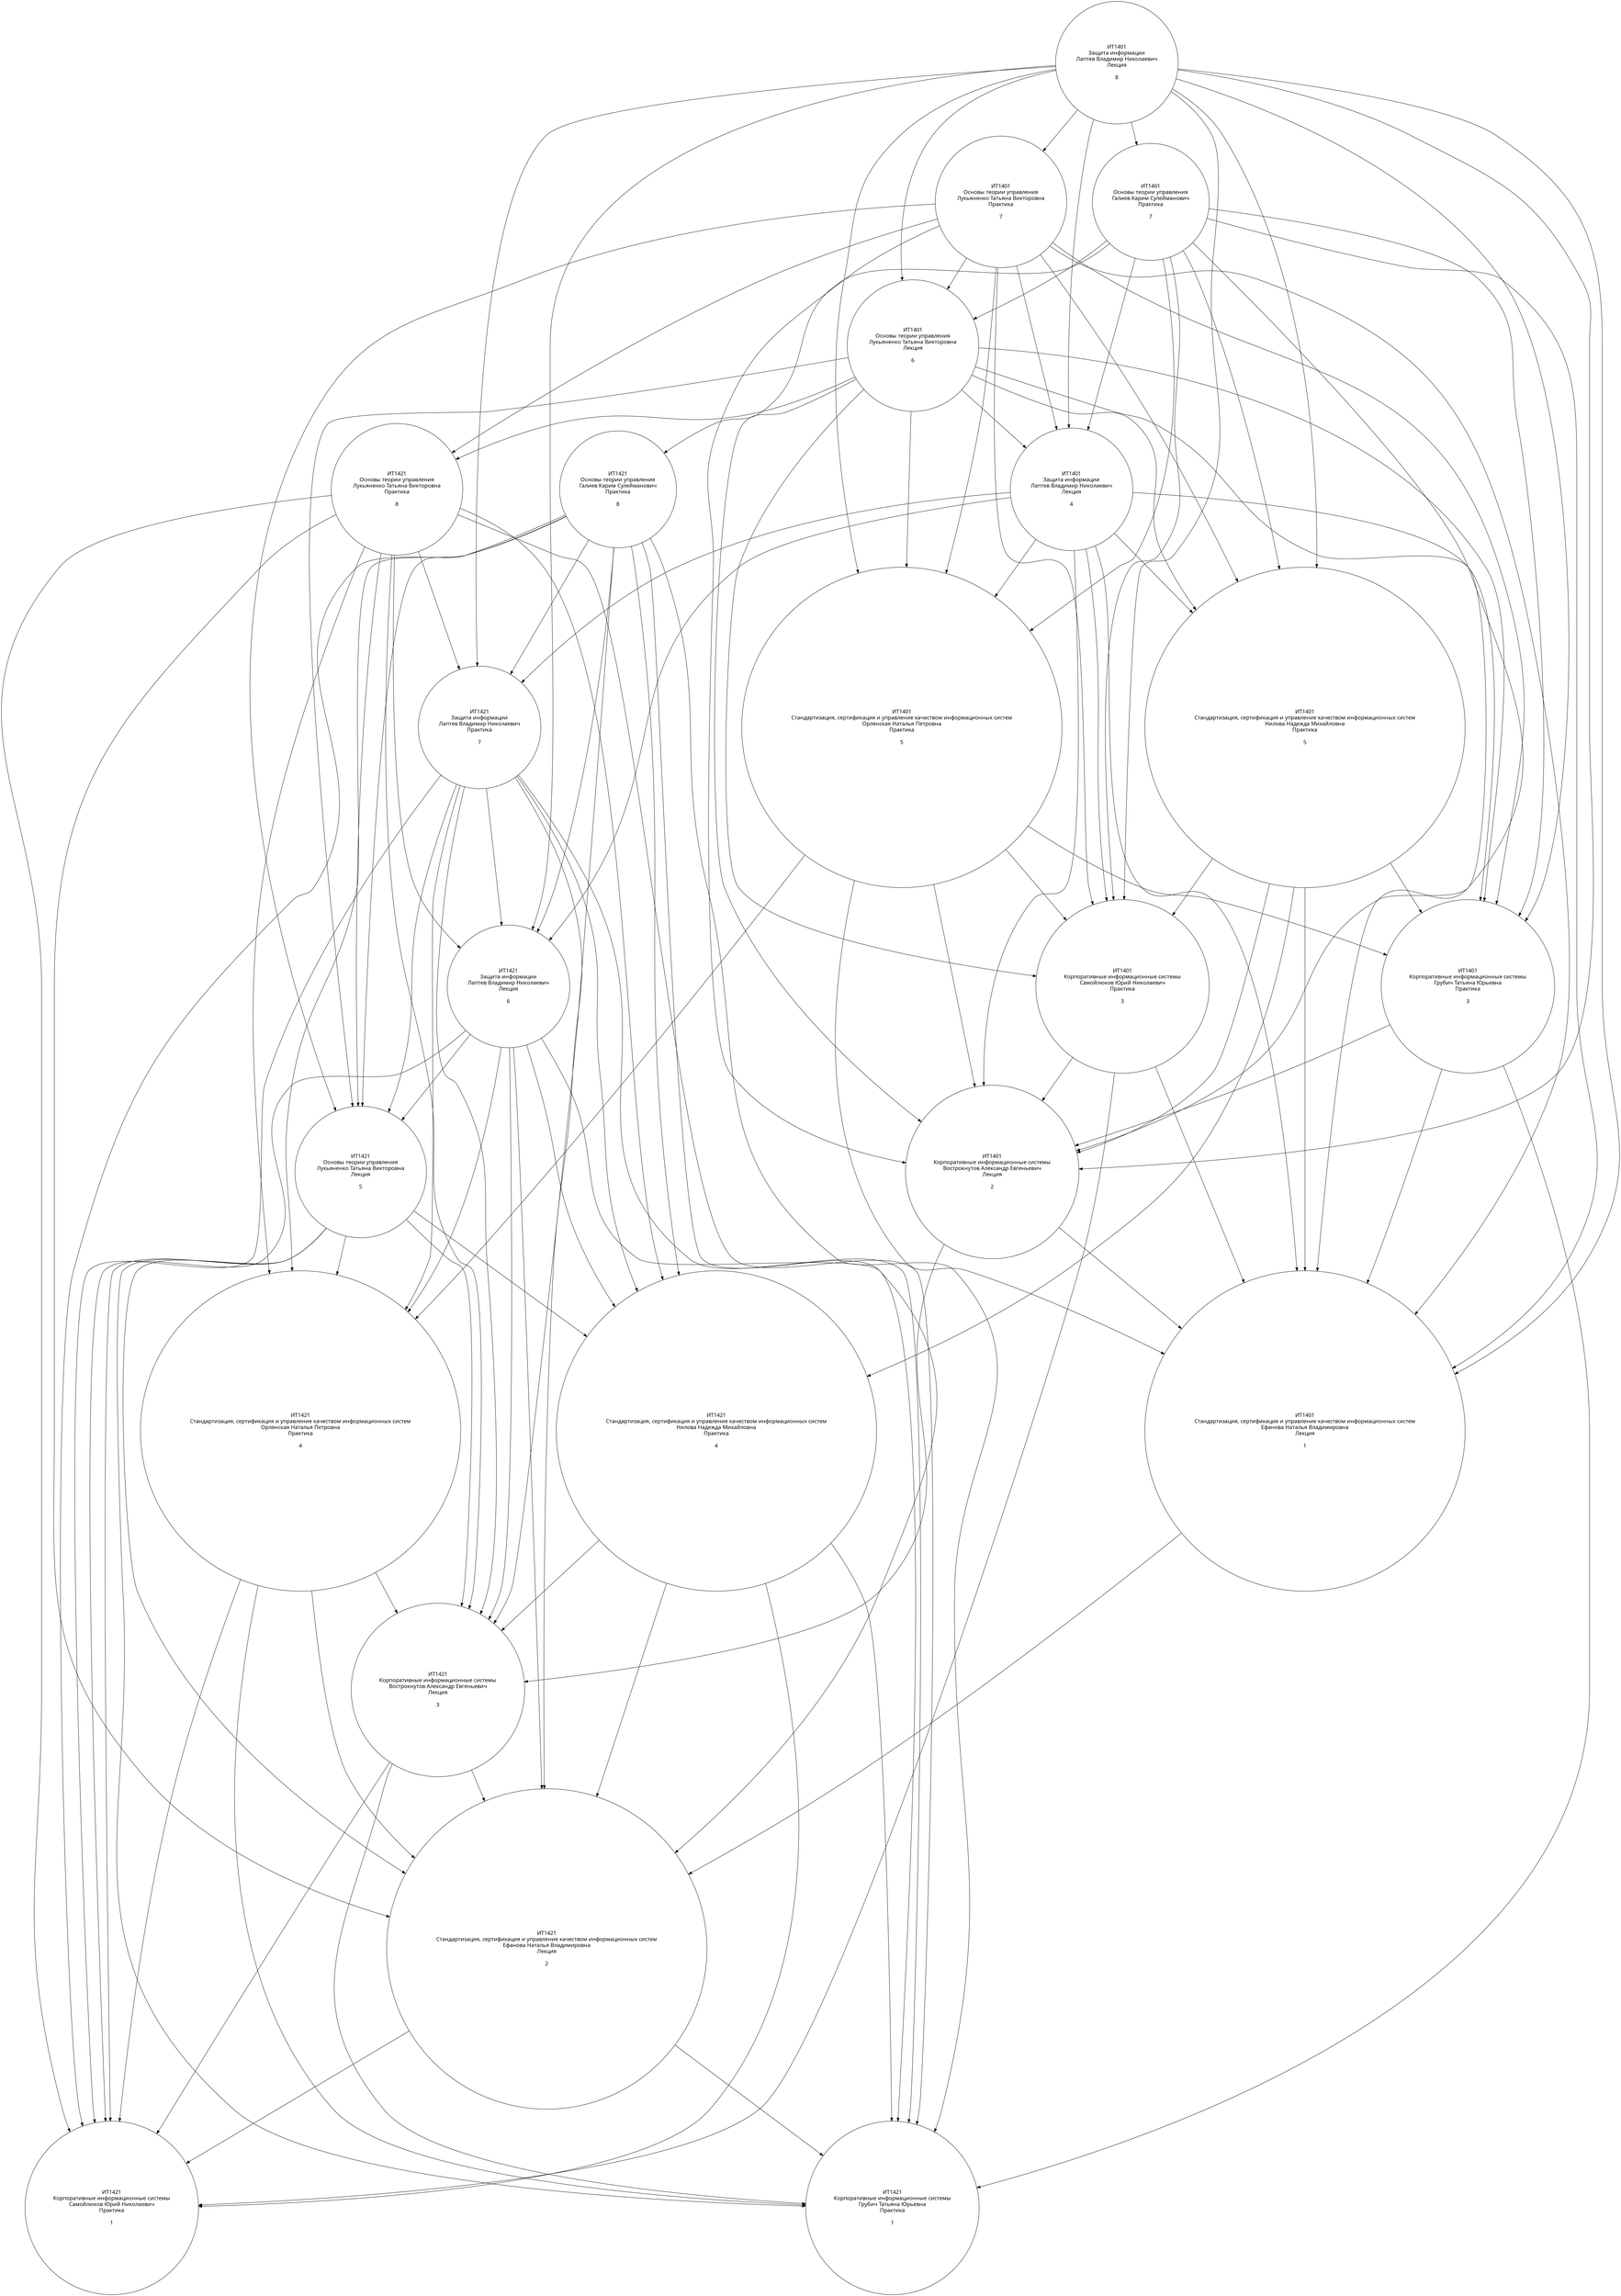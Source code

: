 digraph G {
0 [fontname="Calibri",  fontsize=16, shape=circle, label="ИТ1421
Корпоративные информационные системы
Самойлюков Юрий Николаевич
Практика

1"];
1 [fontname="Calibri",  fontsize=16, shape=circle, label="ИТ1421
Корпоративные информационные системы
Грубич Татьяна Юрьевна
Практика

1"];
2 [fontname="Calibri",  fontsize=16, shape=circle, label="ИТ1421
Стандартизация, сертификация и управление качеством информационных систем
Ефанова Наталья Владимировна
Лекция

2"];
3 [fontname="Calibri",  fontsize=16, shape=circle, label="ИТ1421
Корпоративные информационные системы
Вострокнутов Александр Евгеньевич
Лекция

3"];
4 [fontname="Calibri",  fontsize=16, shape=circle, label="ИТ1421
Стандартизация, сертификация и управление качеством информационных систем
Нилова Надежда Михайловна
Практика

4"];
5 [fontname="Calibri",  fontsize=16, shape=circle, label="ИТ1421
Стандартизация, сертификация и управление качеством информационных систем
Орлянская Наталья Петровна
Практика

4"];
6 [fontname="Calibri",  fontsize=16, shape=circle, label="ИТ1421
Основы теории управления
Лукьяненко Татьяна Викторовна
Лекция

5"];
7 [fontname="Calibri",  fontsize=16, shape=circle, label="ИТ1421
Защита информации
Лаптев Владимир Николаевич
Лекция

6"];
8 [fontname="Calibri",  fontsize=16, shape=circle, label="ИТ1421
Защита информации
Лаптев Владимир Николаевич
Практика

7"];
9 [fontname="Calibri",  fontsize=16, shape=circle, label="ИТ1421
Основы теории управления
Лукьяненко Татьяна Викторовна
Практика

8"];
10 [fontname="Calibri",  fontsize=16, shape=circle, label="ИТ1421
Основы теории управления
Галиев Карим Сулейманович
Практика

8"];
11 [fontname="Calibri",  fontsize=16, shape=circle, label="ИТ1401
Стандартизация, сертификация и управление качеством информационных систем
Ефанова Наталья Владимировна
Лекция

1"];
12 [fontname="Calibri",  fontsize=16, shape=circle, label="ИТ1401
Корпоративные информационные системы
Вострокнутов Александр Евгеньевич
Лекция

2"];
13 [fontname="Calibri",  fontsize=16, shape=circle, label="ИТ1401
Корпоративные информационные системы
Грубич Татьяна Юрьевна
Практика

3"];
14 [fontname="Calibri",  fontsize=16, shape=circle, label="ИТ1401
Корпоративные информационные системы
Самойлюков Юрий Николаевич
Практика

3"];
15 [fontname="Calibri",  fontsize=16, shape=circle, label="ИТ1401
Стандартизация, сертификация и управление качеством информационных систем
Нилова Надежда Михайловна
Практика

5"];
16 [fontname="Calibri",  fontsize=16, shape=circle, label="ИТ1401
Стандартизация, сертификация и управление качеством информационных систем
Орлянская Наталья Петровна
Практика

5"];
17 [fontname="Calibri",  fontsize=16, shape=circle, label="ИТ1401
Защита информации
Лаптев Владимир Николаевич
Лекция

4"];
18 [fontname="Calibri",  fontsize=16, shape=circle, label="ИТ1401
Основы теории управления
Лукьяненко Татьяна Викторовна
Лекция

6"];
19 [fontname="Calibri",  fontsize=16, shape=circle, label="ИТ1401
Основы теории управления
Лукьяненко Татьяна Викторовна
Практика

7"];
20 [fontname="Calibri",  fontsize=16, shape=circle, label="ИТ1401
Основы теории управления
Галиев Карим Сулейманович
Практика

7"];
21 [fontname="Calibri",  fontsize=16, shape=circle, label="ИТ1401
Защита информации
Лаптев Владимир Николаевич
Лекция

8"];
2 -> 0 [ fontname="Calibri",  fontsize=8];
2 -> 1 [ fontname="Calibri",  fontsize=8];
3 -> 0 [ fontname="Calibri",  fontsize=8];
3 -> 1 [ fontname="Calibri",  fontsize=8];
3 -> 2 [ fontname="Calibri",  fontsize=8];
4 -> 0 [ fontname="Calibri",  fontsize=8];
4 -> 1 [ fontname="Calibri",  fontsize=8];
4 -> 2 [ fontname="Calibri",  fontsize=8];
4 -> 3 [ fontname="Calibri",  fontsize=8];
5 -> 0 [ fontname="Calibri",  fontsize=8];
5 -> 1 [ fontname="Calibri",  fontsize=8];
5 -> 2 [ fontname="Calibri",  fontsize=8];
5 -> 3 [ fontname="Calibri",  fontsize=8];
6 -> 0 [ fontname="Calibri",  fontsize=8];
6 -> 1 [ fontname="Calibri",  fontsize=8];
6 -> 2 [ fontname="Calibri",  fontsize=8];
6 -> 3 [ fontname="Calibri",  fontsize=8];
6 -> 4 [ fontname="Calibri",  fontsize=8];
6 -> 5 [ fontname="Calibri",  fontsize=8];
7 -> 0 [ fontname="Calibri",  fontsize=8];
7 -> 1 [ fontname="Calibri",  fontsize=8];
7 -> 2 [ fontname="Calibri",  fontsize=8];
7 -> 3 [ fontname="Calibri",  fontsize=8];
7 -> 4 [ fontname="Calibri",  fontsize=8];
7 -> 5 [ fontname="Calibri",  fontsize=8];
7 -> 6 [ fontname="Calibri",  fontsize=8];
8 -> 0 [ fontname="Calibri",  fontsize=8];
8 -> 1 [ fontname="Calibri",  fontsize=8];
8 -> 2 [ fontname="Calibri",  fontsize=8];
8 -> 3 [ fontname="Calibri",  fontsize=8];
8 -> 4 [ fontname="Calibri",  fontsize=8];
8 -> 5 [ fontname="Calibri",  fontsize=8];
8 -> 6 [ fontname="Calibri",  fontsize=8];
8 -> 7 [ fontname="Calibri",  fontsize=8];
9 -> 0 [ fontname="Calibri",  fontsize=8];
9 -> 1 [ fontname="Calibri",  fontsize=8];
9 -> 2 [ fontname="Calibri",  fontsize=8];
9 -> 3 [ fontname="Calibri",  fontsize=8];
9 -> 4 [ fontname="Calibri",  fontsize=8];
9 -> 5 [ fontname="Calibri",  fontsize=8];
9 -> 6 [ fontname="Calibri",  fontsize=8];
9 -> 7 [ fontname="Calibri",  fontsize=8];
9 -> 8 [ fontname="Calibri",  fontsize=8];
10 -> 0 [ fontname="Calibri",  fontsize=8];
10 -> 1 [ fontname="Calibri",  fontsize=8];
10 -> 2 [ fontname="Calibri",  fontsize=8];
10 -> 3 [ fontname="Calibri",  fontsize=8];
10 -> 4 [ fontname="Calibri",  fontsize=8];
10 -> 5 [ fontname="Calibri",  fontsize=8];
10 -> 6 [ fontname="Calibri",  fontsize=8];
10 -> 7 [ fontname="Calibri",  fontsize=8];
10 -> 8 [ fontname="Calibri",  fontsize=8];
11 -> 2 [ fontname="Calibri",  fontsize=8];
12 -> 3 [ fontname="Calibri",  fontsize=8];
12 -> 11 [ fontname="Calibri",  fontsize=8];
13 -> 1 [ fontname="Calibri",  fontsize=8];
13 -> 11 [ fontname="Calibri",  fontsize=8];
13 -> 12 [ fontname="Calibri",  fontsize=8];
14 -> 0 [ fontname="Calibri",  fontsize=8];
14 -> 11 [ fontname="Calibri",  fontsize=8];
14 -> 12 [ fontname="Calibri",  fontsize=8];
15 -> 4 [ fontname="Calibri",  fontsize=8];
15 -> 11 [ fontname="Calibri",  fontsize=8];
15 -> 12 [ fontname="Calibri",  fontsize=8];
15 -> 13 [ fontname="Calibri",  fontsize=8];
15 -> 14 [ fontname="Calibri",  fontsize=8];
16 -> 5 [ fontname="Calibri",  fontsize=8];
16 -> 11 [ fontname="Calibri",  fontsize=8];
16 -> 12 [ fontname="Calibri",  fontsize=8];
16 -> 13 [ fontname="Calibri",  fontsize=8];
16 -> 14 [ fontname="Calibri",  fontsize=8];
17 -> 7 [ fontname="Calibri",  fontsize=8];
17 -> 8 [ fontname="Calibri",  fontsize=8];
17 -> 11 [ fontname="Calibri",  fontsize=8];
17 -> 12 [ fontname="Calibri",  fontsize=8];
17 -> 13 [ fontname="Calibri",  fontsize=8];
17 -> 14 [ fontname="Calibri",  fontsize=8];
17 -> 15 [ fontname="Calibri",  fontsize=8];
17 -> 16 [ fontname="Calibri",  fontsize=8];
18 -> 6 [ fontname="Calibri",  fontsize=8];
18 -> 9 [ fontname="Calibri",  fontsize=8];
18 -> 11 [ fontname="Calibri",  fontsize=8];
18 -> 12 [ fontname="Calibri",  fontsize=8];
18 -> 13 [ fontname="Calibri",  fontsize=8];
18 -> 14 [ fontname="Calibri",  fontsize=8];
18 -> 15 [ fontname="Calibri",  fontsize=8];
18 -> 16 [ fontname="Calibri",  fontsize=8];
18 -> 17 [ fontname="Calibri",  fontsize=8];
19 -> 6 [ fontname="Calibri",  fontsize=8];
19 -> 9 [ fontname="Calibri",  fontsize=8];
19 -> 11 [ fontname="Calibri",  fontsize=8];
19 -> 12 [ fontname="Calibri",  fontsize=8];
19 -> 13 [ fontname="Calibri",  fontsize=8];
19 -> 14 [ fontname="Calibri",  fontsize=8];
19 -> 15 [ fontname="Calibri",  fontsize=8];
19 -> 16 [ fontname="Calibri",  fontsize=8];
19 -> 17 [ fontname="Calibri",  fontsize=8];
19 -> 18 [ fontname="Calibri",  fontsize=8];
20 -> 10 [ fontname="Calibri",  fontsize=8];
20 -> 11 [ fontname="Calibri",  fontsize=8];
20 -> 12 [ fontname="Calibri",  fontsize=8];
20 -> 13 [ fontname="Calibri",  fontsize=8];
20 -> 14 [ fontname="Calibri",  fontsize=8];
20 -> 15 [ fontname="Calibri",  fontsize=8];
20 -> 16 [ fontname="Calibri",  fontsize=8];
20 -> 17 [ fontname="Calibri",  fontsize=8];
20 -> 18 [ fontname="Calibri",  fontsize=8];
21 -> 7 [ fontname="Calibri",  fontsize=8];
21 -> 8 [ fontname="Calibri",  fontsize=8];
21 -> 11 [ fontname="Calibri",  fontsize=8];
21 -> 12 [ fontname="Calibri",  fontsize=8];
21 -> 13 [ fontname="Calibri",  fontsize=8];
21 -> 14 [ fontname="Calibri",  fontsize=8];
21 -> 15 [ fontname="Calibri",  fontsize=8];
21 -> 16 [ fontname="Calibri",  fontsize=8];
21 -> 17 [ fontname="Calibri",  fontsize=8];
21 -> 18 [ fontname="Calibri",  fontsize=8];
21 -> 19 [ fontname="Calibri",  fontsize=8];
21 -> 20 [ fontname="Calibri",  fontsize=8];
}
